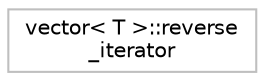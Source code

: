 digraph "Graphical Class Hierarchy"
{
 // LATEX_PDF_SIZE
  edge [fontname="Helvetica",fontsize="10",labelfontname="Helvetica",labelfontsize="10"];
  node [fontname="Helvetica",fontsize="10",shape=record];
  rankdir="LR";
  Node0 [label="vector\< T \>::reverse\l_iterator",height=0.2,width=0.4,color="grey75", fillcolor="white", style="filled",tooltip="STL iterator class."];
}
